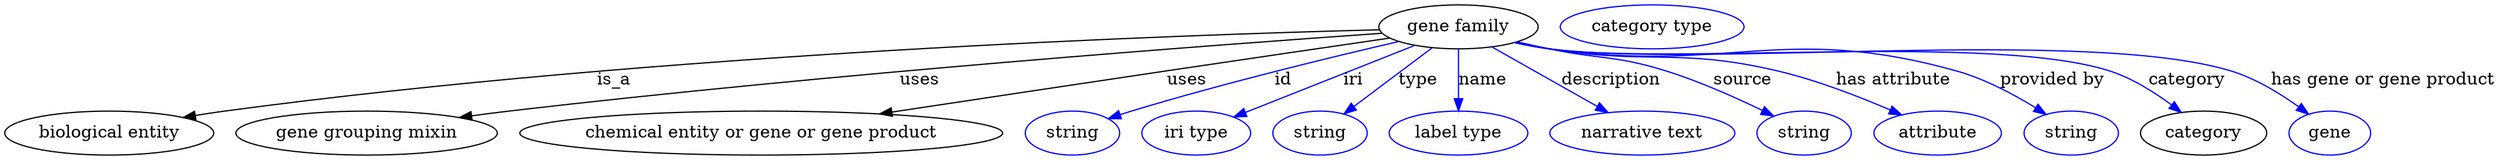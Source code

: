 digraph {
	graph [bb="0,0,2029.1,123"];
	node [label="\N"];
	"gene family"	[height=0.5,
		label="gene family",
		pos="1185.1,105",
		width=1.8054];
	"biological entity"	[height=0.5,
		pos="85.142,18",
		width=2.3651];
	"gene family" -> "biological entity"	[label=is_a,
		lp="496.14,61.5",
		pos="e,145.44,30.734 1120.7,102.61 960.69,98.517 532.62,83.628 179.14,36 171.46,34.965 163.44,33.74 155.48,32.43"];
	"gene grouping mixin"	[height=0.5,
		pos="295.14,18",
		width=2.9608];
	"gene family" -> "gene grouping mixin"	[label=uses,
		lp="746.64,61.5",
		pos="e,370.87,30.743 1122.8,99.754 991.15,90.515 675.08,66.908 411.14,36 401.36,34.855 391.14,33.535 380.98,32.148"];
	"chemical entity or gene or gene product"	[height=0.5,
		pos="617.14,18",
		width=5.4703];
	"gene family" -> "chemical entity or gene or gene product"	[label=uses,
		lp="963.64,61.5",
		pos="e,713.51,33.715 1128.9,95.795 1080.6,88.746 1009.3,78.28 947.14,69 872.48,57.854 788.34,45.103 723.71,35.267"];
	id	[color=blue,
		height=0.5,
		label=string,
		pos="870.14,18",
		width=1.0652];
	"gene family" -> id	[color=blue,
		label=id,
		lp="1042.1,61.5",
		pos="e,899.19,29.766 1136.5,93.027 1082.7,80.556 993.66,58.938 918.14,36 915.05,35.062 911.87,34.046 908.68,32.993",
		style=solid];
	iri	[color=blue,
		height=0.5,
		label="iri type",
		pos="971.14,18",
		width=1.2277];
	"gene family" -> iri	[color=blue,
		label=iri,
		lp="1099.1,61.5",
		pos="e,1001.9,31.204 1149.3,89.773 1111.2,74.623 1051,50.7 1011.2,34.929",
		style=solid];
	type	[color=blue,
		height=0.5,
		label=string,
		pos="1072.1,18",
		width=1.0652];
	"gene family" -> type	[color=blue,
		label=type,
		lp="1152.1,61.5",
		pos="e,1091.7,33.707 1163.6,87.812 1145.5,74.156 1119.4,54.526 1099.7,39.724",
		style=solid];
	name	[color=blue,
		height=0.5,
		label="label type",
		pos="1185.1,18",
		width=1.5707];
	"gene family" -> name	[color=blue,
		label=name,
		lp="1205.1,61.5",
		pos="e,1185.1,36.175 1185.1,86.799 1185.1,75.163 1185.1,59.548 1185.1,46.237",
		style=solid];
	description	[color=blue,
		height=0.5,
		label="narrative text",
		pos="1335.1,18",
		width=2.0943];
	"gene family" -> description	[color=blue,
		label=description,
		lp="1309.6,61.5",
		pos="e,1307.2,34.855 1212.3,88.607 1236.3,74.998 1271.6,55.025 1298.2,39.96",
		style=solid];
	source	[color=blue,
		height=0.5,
		label=string,
		pos="1467.1,18",
		width=1.0652];
	"gene family" -> source	[color=blue,
		label=source,
		lp="1417.1,61.5",
		pos="e,1442.2,32.029 1232.9,92.755 1241.6,90.778 1250.6,88.784 1259.1,87 1301.2,78.188 1313.1,81.778 1354.1,69 1381.4,60.498 1410.9,47.297 \
1433,36.593",
		style=solid];
	"has attribute"	[color=blue,
		height=0.5,
		label=attribute,
		pos="1575.1,18",
		width=1.4443];
	"gene family" -> "has attribute"	[color=blue,
		label="has attribute",
		lp="1540.1,61.5",
		pos="e,1545.7,32.985 1231.5,92.375 1240.7,90.367 1250.2,88.459 1259.1,87 1341.1,73.674 1364.3,88.082 1445.1,69 1476.8,61.537 1511,48.138 \
1536.4,37.088",
		style=solid];
	"provided by"	[color=blue,
		height=0.5,
		label=string,
		pos="1683.1,18",
		width=1.0652];
	"gene family" -> "provided by"	[color=blue,
		label="provided by",
		lp="1668.6,61.5",
		pos="e,1662.7,33.559 1231.1,92.157 1240.3,90.142 1250,88.287 1259.1,87 1332.3,76.691 1520.1,89.134 1591.1,69 1613.6,62.63 1636.7,50.045 \
1654.2,39.095",
		style=solid];
	category	[height=0.5,
		pos="1791.1,18",
		width=1.4263];
	"gene family" -> category	[color=blue,
		label=category,
		lp="1778.6,61.5",
		pos="e,1773,35.1 1230.7,92.137 1240,90.096 1249.9,88.238 1259.1,87 1359.7,73.589 1618.6,100 1715.1,69 1733.2,63.202 1751,51.843 1764.9,\
41.415",
		style=solid];
	"has gene or gene product"	[color=blue,
		height=0.5,
		label=gene,
		pos="1893.1,18",
		width=0.92075];
	"gene family" -> "has gene or gene product"	[color=blue,
		label="has gene or gene product",
		lp="1937.6,61.5",
		pos="e,1876,33.698 1230.7,92.086 1240,90.049 1249.9,88.205 1259.1,87 1381.5,71.112 1696.2,105.27 1814.1,69 1833.7,62.978 1853.2,50.738 \
1867.9,39.877",
		style=solid];
	"named thing_category"	[color=blue,
		height=0.5,
		label="category type",
		pos="1343.1,105",
		width=2.0762];
}

